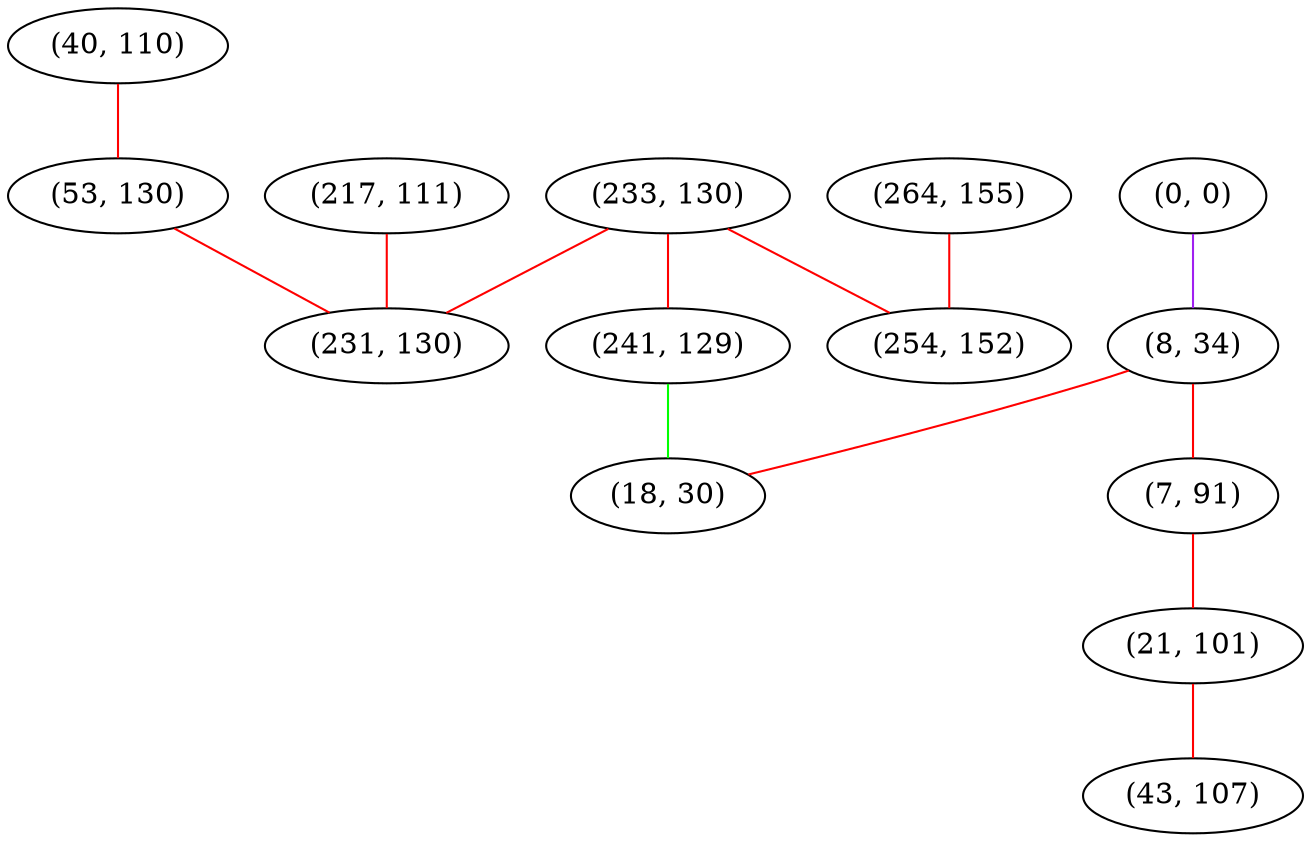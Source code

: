 graph "" {
"(40, 110)";
"(0, 0)";
"(8, 34)";
"(233, 130)";
"(7, 91)";
"(53, 130)";
"(241, 129)";
"(21, 101)";
"(217, 111)";
"(264, 155)";
"(18, 30)";
"(254, 152)";
"(231, 130)";
"(43, 107)";
"(40, 110)" -- "(53, 130)"  [color=red, key=0, weight=1];
"(0, 0)" -- "(8, 34)"  [color=purple, key=0, weight=4];
"(8, 34)" -- "(7, 91)"  [color=red, key=0, weight=1];
"(8, 34)" -- "(18, 30)"  [color=red, key=0, weight=1];
"(233, 130)" -- "(254, 152)"  [color=red, key=0, weight=1];
"(233, 130)" -- "(231, 130)"  [color=red, key=0, weight=1];
"(233, 130)" -- "(241, 129)"  [color=red, key=0, weight=1];
"(7, 91)" -- "(21, 101)"  [color=red, key=0, weight=1];
"(53, 130)" -- "(231, 130)"  [color=red, key=0, weight=1];
"(241, 129)" -- "(18, 30)"  [color=green, key=0, weight=2];
"(21, 101)" -- "(43, 107)"  [color=red, key=0, weight=1];
"(217, 111)" -- "(231, 130)"  [color=red, key=0, weight=1];
"(264, 155)" -- "(254, 152)"  [color=red, key=0, weight=1];
}
